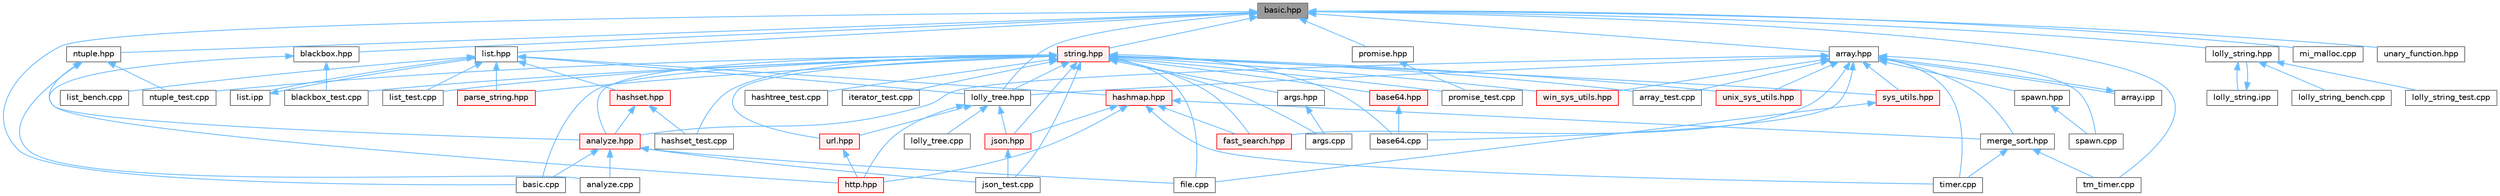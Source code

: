 digraph "basic.hpp"
{
 // LATEX_PDF_SIZE
  bgcolor="transparent";
  edge [fontname=Helvetica,fontsize=10,labelfontname=Helvetica,labelfontsize=10];
  node [fontname=Helvetica,fontsize=10,shape=box,height=0.2,width=0.4];
  Node1 [id="Node000001",label="basic.hpp",height=0.2,width=0.4,color="gray40", fillcolor="grey60", style="filled", fontcolor="black",tooltip=" "];
  Node1 -> Node2 [id="edge1_Node000001_Node000002",dir="back",color="steelblue1",style="solid",tooltip=" "];
  Node2 [id="Node000002",label="array.hpp",height=0.2,width=0.4,color="grey40", fillcolor="white", style="filled",URL="$array_8hpp.html",tooltip=" "];
  Node2 -> Node3 [id="edge2_Node000002_Node000003",dir="back",color="steelblue1",style="solid",tooltip=" "];
  Node3 [id="Node000003",label="analyze.hpp",height=0.2,width=0.4,color="red", fillcolor="#FFF0F0", style="filled",URL="$analyze_8hpp.html",tooltip=" "];
  Node3 -> Node4 [id="edge3_Node000003_Node000004",dir="back",color="steelblue1",style="solid",tooltip=" "];
  Node4 [id="Node000004",label="analyze.cpp",height=0.2,width=0.4,color="grey40", fillcolor="white", style="filled",URL="$analyze_8cpp.html",tooltip=" "];
  Node3 -> Node7 [id="edge4_Node000003_Node000007",dir="back",color="steelblue1",style="solid",tooltip=" "];
  Node7 [id="Node000007",label="basic.cpp",height=0.2,width=0.4,color="grey40", fillcolor="white", style="filled",URL="$basic_8cpp.html",tooltip=" "];
  Node3 -> Node9 [id="edge5_Node000003_Node000009",dir="back",color="steelblue1",style="solid",tooltip=" "];
  Node9 [id="Node000009",label="file.cpp",height=0.2,width=0.4,color="grey40", fillcolor="white", style="filled",URL="$file_8cpp.html",tooltip=" "];
  Node3 -> Node12 [id="edge6_Node000003_Node000012",dir="back",color="steelblue1",style="solid",tooltip=" "];
  Node12 [id="Node000012",label="json_test.cpp",height=0.2,width=0.4,color="grey40", fillcolor="white", style="filled",URL="$json__test_8cpp.html",tooltip=" "];
  Node2 -> Node22 [id="edge7_Node000002_Node000022",dir="back",color="steelblue1",style="solid",tooltip=" "];
  Node22 [id="Node000022",label="array.ipp",height=0.2,width=0.4,color="grey40", fillcolor="white", style="filled",URL="$array_8ipp.html",tooltip=" "];
  Node22 -> Node2 [id="edge8_Node000022_Node000002",dir="back",color="steelblue1",style="solid",tooltip=" "];
  Node2 -> Node23 [id="edge9_Node000002_Node000023",dir="back",color="steelblue1",style="solid",tooltip=" "];
  Node23 [id="Node000023",label="array_test.cpp",height=0.2,width=0.4,color="grey40", fillcolor="white", style="filled",URL="$array__test_8cpp.html",tooltip=" "];
  Node2 -> Node24 [id="edge10_Node000002_Node000024",dir="back",color="steelblue1",style="solid",tooltip=" "];
  Node24 [id="Node000024",label="base64.cpp",height=0.2,width=0.4,color="grey40", fillcolor="white", style="filled",URL="$base64_8cpp.html",tooltip=" "];
  Node2 -> Node25 [id="edge11_Node000002_Node000025",dir="back",color="steelblue1",style="solid",tooltip=" "];
  Node25 [id="Node000025",label="fast_search.hpp",height=0.2,width=0.4,color="red", fillcolor="#FFF0F0", style="filled",URL="$fast__search_8hpp.html",tooltip=" "];
  Node2 -> Node27 [id="edge12_Node000002_Node000027",dir="back",color="steelblue1",style="solid",tooltip=" "];
  Node27 [id="Node000027",label="lolly_tree.hpp",height=0.2,width=0.4,color="grey40", fillcolor="white", style="filled",URL="$lolly__tree_8hpp.html",tooltip=" "];
  Node27 -> Node28 [id="edge13_Node000027_Node000028",dir="back",color="steelblue1",style="solid",tooltip=" "];
  Node28 [id="Node000028",label="http.hpp",height=0.2,width=0.4,color="red", fillcolor="#FFF0F0", style="filled",URL="$http_8hpp.html",tooltip=" "];
  Node27 -> Node30 [id="edge14_Node000027_Node000030",dir="back",color="steelblue1",style="solid",tooltip=" "];
  Node30 [id="Node000030",label="json.hpp",height=0.2,width=0.4,color="red", fillcolor="#FFF0F0", style="filled",URL="$json_8hpp.html",tooltip=" "];
  Node30 -> Node12 [id="edge15_Node000030_Node000012",dir="back",color="steelblue1",style="solid",tooltip=" "];
  Node27 -> Node31 [id="edge16_Node000027_Node000031",dir="back",color="steelblue1",style="solid",tooltip=" "];
  Node31 [id="Node000031",label="lolly_tree.cpp",height=0.2,width=0.4,color="grey40", fillcolor="white", style="filled",URL="$lolly__tree_8cpp.html",tooltip=" "];
  Node27 -> Node32 [id="edge17_Node000027_Node000032",dir="back",color="steelblue1",style="solid",tooltip=" "];
  Node32 [id="Node000032",label="url.hpp",height=0.2,width=0.4,color="red", fillcolor="#FFF0F0", style="filled",URL="$url_8hpp.html",tooltip=" "];
  Node32 -> Node28 [id="edge18_Node000032_Node000028",dir="back",color="steelblue1",style="solid",tooltip=" "];
  Node2 -> Node71 [id="edge19_Node000002_Node000071",dir="back",color="steelblue1",style="solid",tooltip=" "];
  Node71 [id="Node000071",label="merge_sort.hpp",height=0.2,width=0.4,color="grey40", fillcolor="white", style="filled",URL="$merge__sort_8hpp.html",tooltip=" "];
  Node71 -> Node72 [id="edge20_Node000071_Node000072",dir="back",color="steelblue1",style="solid",tooltip=" "];
  Node72 [id="Node000072",label="timer.cpp",height=0.2,width=0.4,color="grey40", fillcolor="white", style="filled",URL="$timer_8cpp.html",tooltip=" "];
  Node71 -> Node73 [id="edge21_Node000071_Node000073",dir="back",color="steelblue1",style="solid",tooltip=" "];
  Node73 [id="Node000073",label="tm_timer.cpp",height=0.2,width=0.4,color="grey40", fillcolor="white", style="filled",URL="$tm__timer_8cpp.html",tooltip=" "];
  Node2 -> Node74 [id="edge22_Node000002_Node000074",dir="back",color="steelblue1",style="solid",tooltip=" "];
  Node74 [id="Node000074",label="spawn.cpp",height=0.2,width=0.4,color="grey40", fillcolor="white", style="filled",URL="$spawn_8cpp.html",tooltip=" "];
  Node2 -> Node75 [id="edge23_Node000002_Node000075",dir="back",color="steelblue1",style="solid",tooltip=" "];
  Node75 [id="Node000075",label="spawn.hpp",height=0.2,width=0.4,color="grey40", fillcolor="white", style="filled",URL="$spawn_8hpp.html",tooltip=" "];
  Node75 -> Node74 [id="edge24_Node000075_Node000074",dir="back",color="steelblue1",style="solid",tooltip=" "];
  Node2 -> Node76 [id="edge25_Node000002_Node000076",dir="back",color="steelblue1",style="solid",tooltip=" "];
  Node76 [id="Node000076",label="sys_utils.hpp",height=0.2,width=0.4,color="red", fillcolor="#FFF0F0", style="filled",URL="$sys__utils_8hpp.html",tooltip=" "];
  Node76 -> Node9 [id="edge26_Node000076_Node000009",dir="back",color="steelblue1",style="solid",tooltip=" "];
  Node2 -> Node72 [id="edge27_Node000002_Node000072",dir="back",color="steelblue1",style="solid",tooltip=" "];
  Node2 -> Node80 [id="edge28_Node000002_Node000080",dir="back",color="steelblue1",style="solid",tooltip=" "];
  Node80 [id="Node000080",label="unix_sys_utils.hpp",height=0.2,width=0.4,color="red", fillcolor="#FFF0F0", style="filled",URL="$unix__sys__utils_8hpp.html",tooltip=" "];
  Node2 -> Node81 [id="edge29_Node000002_Node000081",dir="back",color="steelblue1",style="solid",tooltip=" "];
  Node81 [id="Node000081",label="win_sys_utils.hpp",height=0.2,width=0.4,color="red", fillcolor="#FFF0F0", style="filled",URL="$win__sys__utils_8hpp.html",tooltip=" "];
  Node1 -> Node7 [id="edge30_Node000001_Node000007",dir="back",color="steelblue1",style="solid",tooltip=" "];
  Node1 -> Node82 [id="edge31_Node000001_Node000082",dir="back",color="steelblue1",style="solid",tooltip=" "];
  Node82 [id="Node000082",label="blackbox.hpp",height=0.2,width=0.4,color="grey40", fillcolor="white", style="filled",URL="$blackbox_8hpp.html",tooltip=" "];
  Node82 -> Node46 [id="edge32_Node000082_Node000046",dir="back",color="steelblue1",style="solid",tooltip=" "];
  Node46 [id="Node000046",label="blackbox_test.cpp",height=0.2,width=0.4,color="grey40", fillcolor="white", style="filled",URL="$blackbox__test_8cpp.html",tooltip=" "];
  Node82 -> Node28 [id="edge33_Node000082_Node000028",dir="back",color="steelblue1",style="solid",tooltip=" "];
  Node1 -> Node83 [id="edge34_Node000001_Node000083",dir="back",color="steelblue1",style="solid",tooltip=" "];
  Node83 [id="Node000083",label="list.hpp",height=0.2,width=0.4,color="grey40", fillcolor="white", style="filled",URL="$list_8hpp.html",tooltip=" "];
  Node83 -> Node84 [id="edge35_Node000083_Node000084",dir="back",color="steelblue1",style="solid",tooltip=" "];
  Node84 [id="Node000084",label="hashmap.hpp",height=0.2,width=0.4,color="red", fillcolor="#FFF0F0", style="filled",URL="$hashmap_8hpp.html",tooltip=" "];
  Node84 -> Node25 [id="edge36_Node000084_Node000025",dir="back",color="steelblue1",style="solid",tooltip=" "];
  Node84 -> Node28 [id="edge37_Node000084_Node000028",dir="back",color="steelblue1",style="solid",tooltip=" "];
  Node84 -> Node30 [id="edge38_Node000084_Node000030",dir="back",color="steelblue1",style="solid",tooltip=" "];
  Node84 -> Node71 [id="edge39_Node000084_Node000071",dir="back",color="steelblue1",style="solid",tooltip=" "];
  Node84 -> Node72 [id="edge40_Node000084_Node000072",dir="back",color="steelblue1",style="solid",tooltip=" "];
  Node83 -> Node96 [id="edge41_Node000083_Node000096",dir="back",color="steelblue1",style="solid",tooltip=" "];
  Node96 [id="Node000096",label="hashset.hpp",height=0.2,width=0.4,color="red", fillcolor="#FFF0F0", style="filled",URL="$hashset_8hpp.html",tooltip=" "];
  Node96 -> Node3 [id="edge42_Node000096_Node000003",dir="back",color="steelblue1",style="solid",tooltip=" "];
  Node96 -> Node50 [id="edge43_Node000096_Node000050",dir="back",color="steelblue1",style="solid",tooltip=" "];
  Node50 [id="Node000050",label="hashset_test.cpp",height=0.2,width=0.4,color="grey40", fillcolor="white", style="filled",URL="$hashset__test_8cpp.html",tooltip=" "];
  Node83 -> Node98 [id="edge44_Node000083_Node000098",dir="back",color="steelblue1",style="solid",tooltip=" "];
  Node98 [id="Node000098",label="list.ipp",height=0.2,width=0.4,color="grey40", fillcolor="white", style="filled",URL="$list_8ipp.html",tooltip=" "];
  Node98 -> Node83 [id="edge45_Node000098_Node000083",dir="back",color="steelblue1",style="solid",tooltip=" "];
  Node83 -> Node99 [id="edge46_Node000083_Node000099",dir="back",color="steelblue1",style="solid",tooltip=" "];
  Node99 [id="Node000099",label="list_bench.cpp",height=0.2,width=0.4,color="grey40", fillcolor="white", style="filled",URL="$list__bench_8cpp.html",tooltip=" "];
  Node83 -> Node53 [id="edge47_Node000083_Node000053",dir="back",color="steelblue1",style="solid",tooltip=" "];
  Node53 [id="Node000053",label="list_test.cpp",height=0.2,width=0.4,color="grey40", fillcolor="white", style="filled",URL="$list__test_8cpp.html",tooltip=" "];
  Node83 -> Node27 [id="edge48_Node000083_Node000027",dir="back",color="steelblue1",style="solid",tooltip=" "];
  Node83 -> Node100 [id="edge49_Node000083_Node000100",dir="back",color="steelblue1",style="solid",tooltip=" "];
  Node100 [id="Node000100",label="parse_string.hpp",height=0.2,width=0.4,color="red", fillcolor="#FFF0F0", style="filled",URL="$parse__string_8hpp.html",tooltip=" "];
  Node1 -> Node101 [id="edge50_Node000001_Node000101",dir="back",color="steelblue1",style="solid",tooltip=" "];
  Node101 [id="Node000101",label="lolly_string.hpp",height=0.2,width=0.4,color="grey40", fillcolor="white", style="filled",URL="$lolly__string_8hpp.html",tooltip=" "];
  Node101 -> Node102 [id="edge51_Node000101_Node000102",dir="back",color="steelblue1",style="solid",tooltip=" "];
  Node102 [id="Node000102",label="lolly_string.ipp",height=0.2,width=0.4,color="grey40", fillcolor="white", style="filled",URL="$lolly__string_8ipp.html",tooltip=" "];
  Node102 -> Node101 [id="edge52_Node000102_Node000101",dir="back",color="steelblue1",style="solid",tooltip=" "];
  Node101 -> Node103 [id="edge53_Node000101_Node000103",dir="back",color="steelblue1",style="solid",tooltip=" "];
  Node103 [id="Node000103",label="lolly_string_bench.cpp",height=0.2,width=0.4,color="grey40", fillcolor="white", style="filled",URL="$lolly__string__bench_8cpp.html",tooltip=" "];
  Node101 -> Node104 [id="edge54_Node000101_Node000104",dir="back",color="steelblue1",style="solid",tooltip=" "];
  Node104 [id="Node000104",label="lolly_string_test.cpp",height=0.2,width=0.4,color="grey40", fillcolor="white", style="filled",URL="$lolly__string__test_8cpp.html",tooltip=" "];
  Node1 -> Node27 [id="edge55_Node000001_Node000027",dir="back",color="steelblue1",style="solid",tooltip=" "];
  Node1 -> Node105 [id="edge56_Node000001_Node000105",dir="back",color="steelblue1",style="solid",tooltip=" "];
  Node105 [id="Node000105",label="mi_malloc.cpp",height=0.2,width=0.4,color="grey40", fillcolor="white", style="filled",URL="$mi__malloc_8cpp.html",tooltip=" "];
  Node1 -> Node106 [id="edge57_Node000001_Node000106",dir="back",color="steelblue1",style="solid",tooltip=" "];
  Node106 [id="Node000106",label="ntuple.hpp",height=0.2,width=0.4,color="grey40", fillcolor="white", style="filled",URL="$ntuple_8hpp.html",tooltip=" "];
  Node106 -> Node4 [id="edge58_Node000106_Node000004",dir="back",color="steelblue1",style="solid",tooltip=" "];
  Node106 -> Node3 [id="edge59_Node000106_Node000003",dir="back",color="steelblue1",style="solid",tooltip=" "];
  Node106 -> Node54 [id="edge60_Node000106_Node000054",dir="back",color="steelblue1",style="solid",tooltip=" "];
  Node54 [id="Node000054",label="ntuple_test.cpp",height=0.2,width=0.4,color="grey40", fillcolor="white", style="filled",URL="$ntuple__test_8cpp.html",tooltip=" "];
  Node1 -> Node107 [id="edge61_Node000001_Node000107",dir="back",color="steelblue1",style="solid",tooltip=" "];
  Node107 [id="Node000107",label="promise.hpp",height=0.2,width=0.4,color="grey40", fillcolor="white", style="filled",URL="$promise_8hpp.html",tooltip=" "];
  Node107 -> Node57 [id="edge62_Node000107_Node000057",dir="back",color="steelblue1",style="solid",tooltip=" "];
  Node57 [id="Node000057",label="promise_test.cpp",height=0.2,width=0.4,color="grey40", fillcolor="white", style="filled",URL="$promise__test_8cpp.html",tooltip=" "];
  Node1 -> Node108 [id="edge63_Node000001_Node000108",dir="back",color="steelblue1",style="solid",tooltip=" "];
  Node108 [id="Node000108",label="string.hpp",height=0.2,width=0.4,color="red", fillcolor="#FFF0F0", style="filled",URL="$string_8hpp.html",tooltip=" "];
  Node108 -> Node3 [id="edge64_Node000108_Node000003",dir="back",color="steelblue1",style="solid",tooltip=" "];
  Node108 -> Node109 [id="edge65_Node000108_Node000109",dir="back",color="steelblue1",style="solid",tooltip=" "];
  Node109 [id="Node000109",label="args.cpp",height=0.2,width=0.4,color="grey40", fillcolor="white", style="filled",URL="$args_8cpp.html",tooltip=" "];
  Node108 -> Node110 [id="edge66_Node000108_Node000110",dir="back",color="steelblue1",style="solid",tooltip=" "];
  Node110 [id="Node000110",label="args.hpp",height=0.2,width=0.4,color="grey40", fillcolor="white", style="filled",URL="$args_8hpp.html",tooltip=" "];
  Node110 -> Node109 [id="edge67_Node000110_Node000109",dir="back",color="steelblue1",style="solid",tooltip=" "];
  Node108 -> Node23 [id="edge68_Node000108_Node000023",dir="back",color="steelblue1",style="solid",tooltip=" "];
  Node108 -> Node24 [id="edge69_Node000108_Node000024",dir="back",color="steelblue1",style="solid",tooltip=" "];
  Node108 -> Node111 [id="edge70_Node000108_Node000111",dir="back",color="steelblue1",style="solid",tooltip=" "];
  Node111 [id="Node000111",label="base64.hpp",height=0.2,width=0.4,color="red", fillcolor="#FFF0F0", style="filled",URL="$base64_8hpp.html",tooltip=" "];
  Node111 -> Node24 [id="edge71_Node000111_Node000024",dir="back",color="steelblue1",style="solid",tooltip=" "];
  Node108 -> Node7 [id="edge72_Node000108_Node000007",dir="back",color="steelblue1",style="solid",tooltip=" "];
  Node108 -> Node46 [id="edge73_Node000108_Node000046",dir="back",color="steelblue1",style="solid",tooltip=" "];
  Node108 -> Node25 [id="edge74_Node000108_Node000025",dir="back",color="steelblue1",style="solid",tooltip=" "];
  Node108 -> Node9 [id="edge75_Node000108_Node000009",dir="back",color="steelblue1",style="solid",tooltip=" "];
  Node108 -> Node50 [id="edge76_Node000108_Node000050",dir="back",color="steelblue1",style="solid",tooltip=" "];
  Node108 -> Node51 [id="edge77_Node000108_Node000051",dir="back",color="steelblue1",style="solid",tooltip=" "];
  Node51 [id="Node000051",label="hashtree_test.cpp",height=0.2,width=0.4,color="grey40", fillcolor="white", style="filled",URL="$hashtree__test_8cpp.html",tooltip=" "];
  Node108 -> Node52 [id="edge78_Node000108_Node000052",dir="back",color="steelblue1",style="solid",tooltip=" "];
  Node52 [id="Node000052",label="iterator_test.cpp",height=0.2,width=0.4,color="grey40", fillcolor="white", style="filled",URL="$iterator__test_8cpp.html",tooltip=" "];
  Node108 -> Node30 [id="edge79_Node000108_Node000030",dir="back",color="steelblue1",style="solid",tooltip=" "];
  Node108 -> Node12 [id="edge80_Node000108_Node000012",dir="back",color="steelblue1",style="solid",tooltip=" "];
  Node108 -> Node53 [id="edge81_Node000108_Node000053",dir="back",color="steelblue1",style="solid",tooltip=" "];
  Node108 -> Node27 [id="edge82_Node000108_Node000027",dir="back",color="steelblue1",style="solid",tooltip=" "];
  Node108 -> Node54 [id="edge83_Node000108_Node000054",dir="back",color="steelblue1",style="solid",tooltip=" "];
  Node108 -> Node100 [id="edge84_Node000108_Node000100",dir="back",color="steelblue1",style="solid",tooltip=" "];
  Node108 -> Node57 [id="edge85_Node000108_Node000057",dir="back",color="steelblue1",style="solid",tooltip=" "];
  Node108 -> Node76 [id="edge86_Node000108_Node000076",dir="back",color="steelblue1",style="solid",tooltip=" "];
  Node108 -> Node80 [id="edge87_Node000108_Node000080",dir="back",color="steelblue1",style="solid",tooltip=" "];
  Node108 -> Node32 [id="edge88_Node000108_Node000032",dir="back",color="steelblue1",style="solid",tooltip=" "];
  Node108 -> Node81 [id="edge89_Node000108_Node000081",dir="back",color="steelblue1",style="solid",tooltip=" "];
  Node1 -> Node73 [id="edge90_Node000001_Node000073",dir="back",color="steelblue1",style="solid",tooltip=" "];
  Node1 -> Node123 [id="edge91_Node000001_Node000123",dir="back",color="steelblue1",style="solid",tooltip=" "];
  Node123 [id="Node000123",label="unary_function.hpp",height=0.2,width=0.4,color="grey40", fillcolor="white", style="filled",URL="$unary__function_8hpp.html",tooltip=" "];
}
